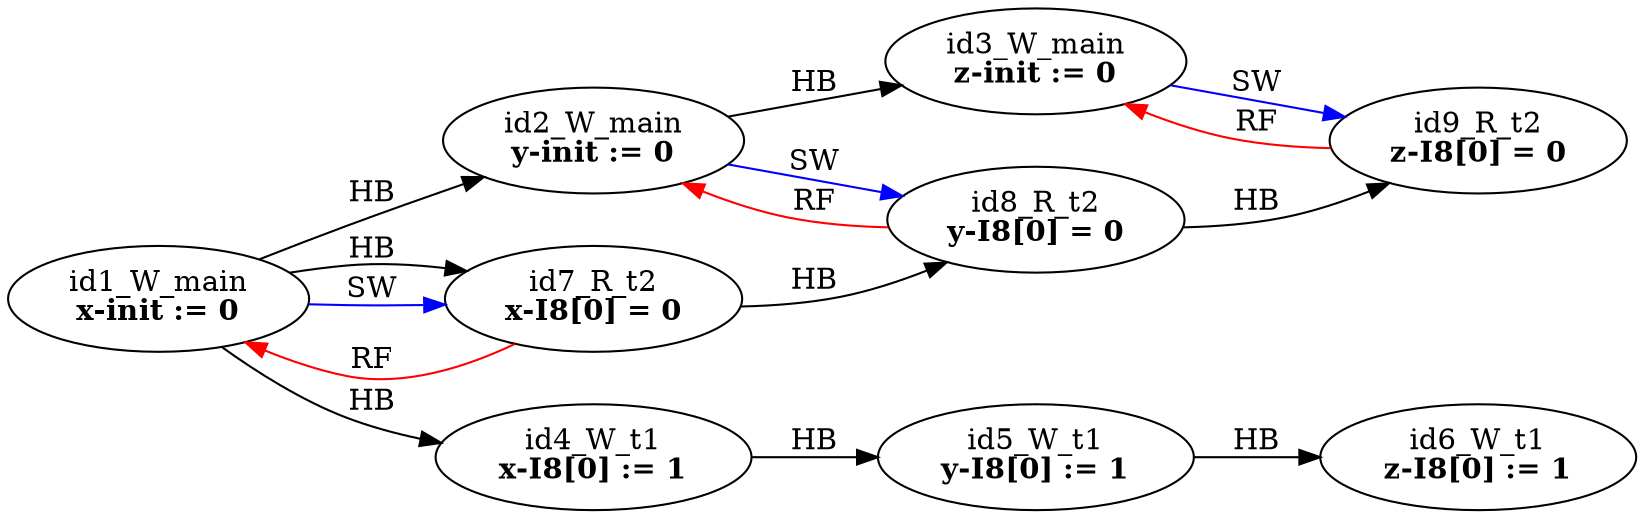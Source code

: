 digraph memory_model {
rankdir=LR;
splines=true; esep=0.5;
id1_W_main -> id2_W_main [label = "HB", color="black"];
id2_W_main -> id3_W_main [label = "HB", color="black"];
id4_W_t1 -> id5_W_t1 [label = "HB", color="black"];
id5_W_t1 -> id6_W_t1 [label = "HB", color="black"];
id7_R_t2 -> id8_R_t2 [label = "HB", color="black"];
id8_R_t2 -> id9_R_t2 [label = "HB", color="black"];
id1_W_main -> id4_W_t1 [label = "HB", color="black"];
id1_W_main -> id7_R_t2 [label = "HB", color="black"];
id7_R_t2 -> id1_W_main [label = "RF", color="red"];
id8_R_t2 -> id2_W_main [label = "RF", color="red"];
id9_R_t2 -> id3_W_main [label = "RF", color="red"];
id1_W_main -> id7_R_t2 [label = "SW", color="blue"];
id2_W_main -> id8_R_t2 [label = "SW", color="blue"];
id3_W_main -> id9_R_t2 [label = "SW", color="blue"];
id1_W_main [label=<id1_W_main<br/><B>x-init := 0</B>>, pos="2.5,6!"]
id2_W_main [label=<id2_W_main<br/><B>y-init := 0</B>>, pos="2.5,4!"]
id3_W_main [label=<id3_W_main<br/><B>z-init := 0</B>>, pos="2.5,2!"]
id4_W_t1 [label=<id4_W_t1<br/><B>x-I8[0] := 1</B>>, pos="0,0!"]
id5_W_t1 [label=<id5_W_t1<br/><B>y-I8[0] := 1</B>>, pos="0,-2!"]
id6_W_t1 [label=<id6_W_t1<br/><B>z-I8[0] := 1</B>>, pos="0,-4!"]
id7_R_t2 [label=<id7_R_t2<br/><B>x-I8[0] = 0</B>>, pos="5,0!"]
id8_R_t2 [label=<id8_R_t2<br/><B>y-I8[0] = 0</B>>, pos="5,-2!"]
id9_R_t2 [label=<id9_R_t2<br/><B>z-I8[0] = 0</B>>, pos="5,-4!"]
}